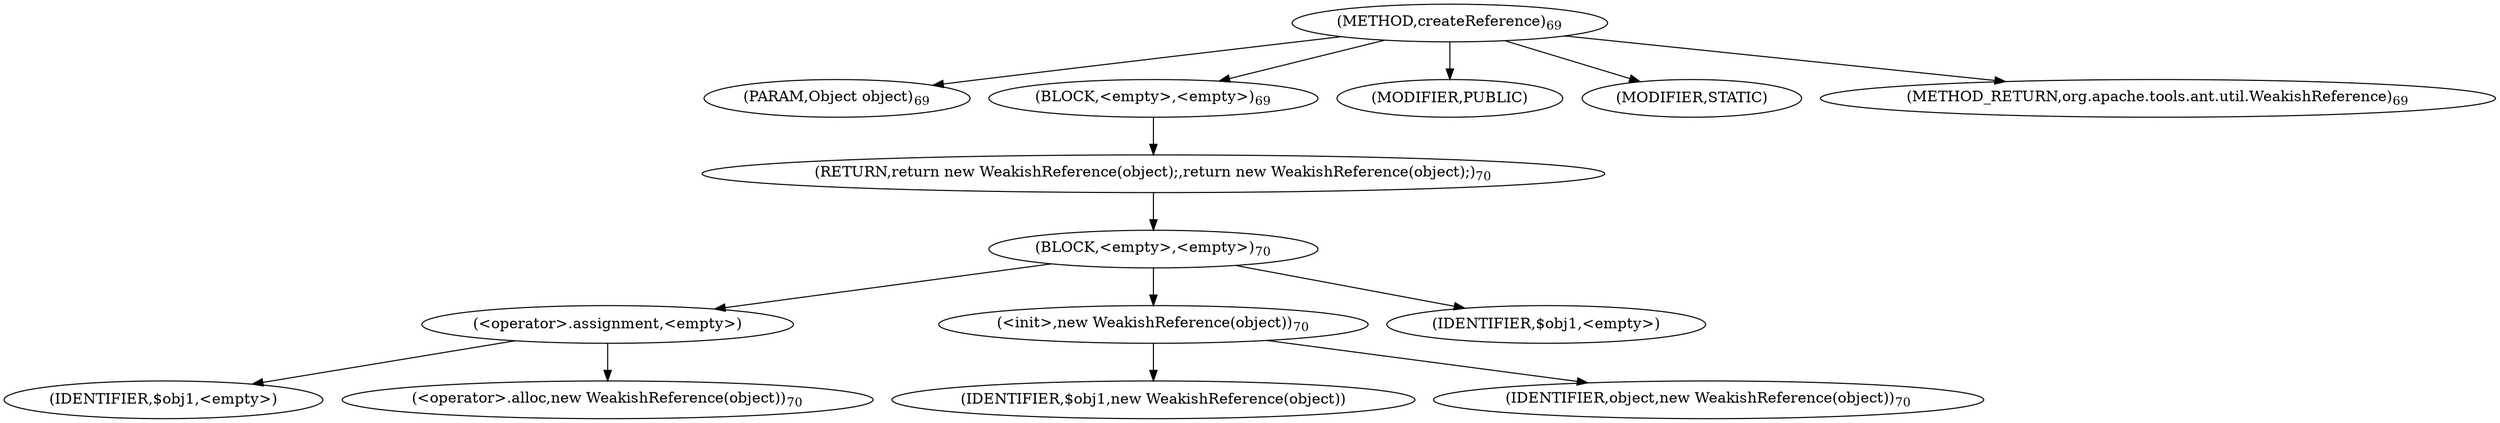 digraph "createReference" {  
"65" [label = <(METHOD,createReference)<SUB>69</SUB>> ]
"66" [label = <(PARAM,Object object)<SUB>69</SUB>> ]
"67" [label = <(BLOCK,&lt;empty&gt;,&lt;empty&gt;)<SUB>69</SUB>> ]
"68" [label = <(RETURN,return new WeakishReference(object);,return new WeakishReference(object);)<SUB>70</SUB>> ]
"69" [label = <(BLOCK,&lt;empty&gt;,&lt;empty&gt;)<SUB>70</SUB>> ]
"70" [label = <(&lt;operator&gt;.assignment,&lt;empty&gt;)> ]
"71" [label = <(IDENTIFIER,$obj1,&lt;empty&gt;)> ]
"72" [label = <(&lt;operator&gt;.alloc,new WeakishReference(object))<SUB>70</SUB>> ]
"73" [label = <(&lt;init&gt;,new WeakishReference(object))<SUB>70</SUB>> ]
"74" [label = <(IDENTIFIER,$obj1,new WeakishReference(object))> ]
"75" [label = <(IDENTIFIER,object,new WeakishReference(object))<SUB>70</SUB>> ]
"76" [label = <(IDENTIFIER,$obj1,&lt;empty&gt;)> ]
"77" [label = <(MODIFIER,PUBLIC)> ]
"78" [label = <(MODIFIER,STATIC)> ]
"79" [label = <(METHOD_RETURN,org.apache.tools.ant.util.WeakishReference)<SUB>69</SUB>> ]
  "65" -> "66" 
  "65" -> "67" 
  "65" -> "77" 
  "65" -> "78" 
  "65" -> "79" 
  "67" -> "68" 
  "68" -> "69" 
  "69" -> "70" 
  "69" -> "73" 
  "69" -> "76" 
  "70" -> "71" 
  "70" -> "72" 
  "73" -> "74" 
  "73" -> "75" 
}
